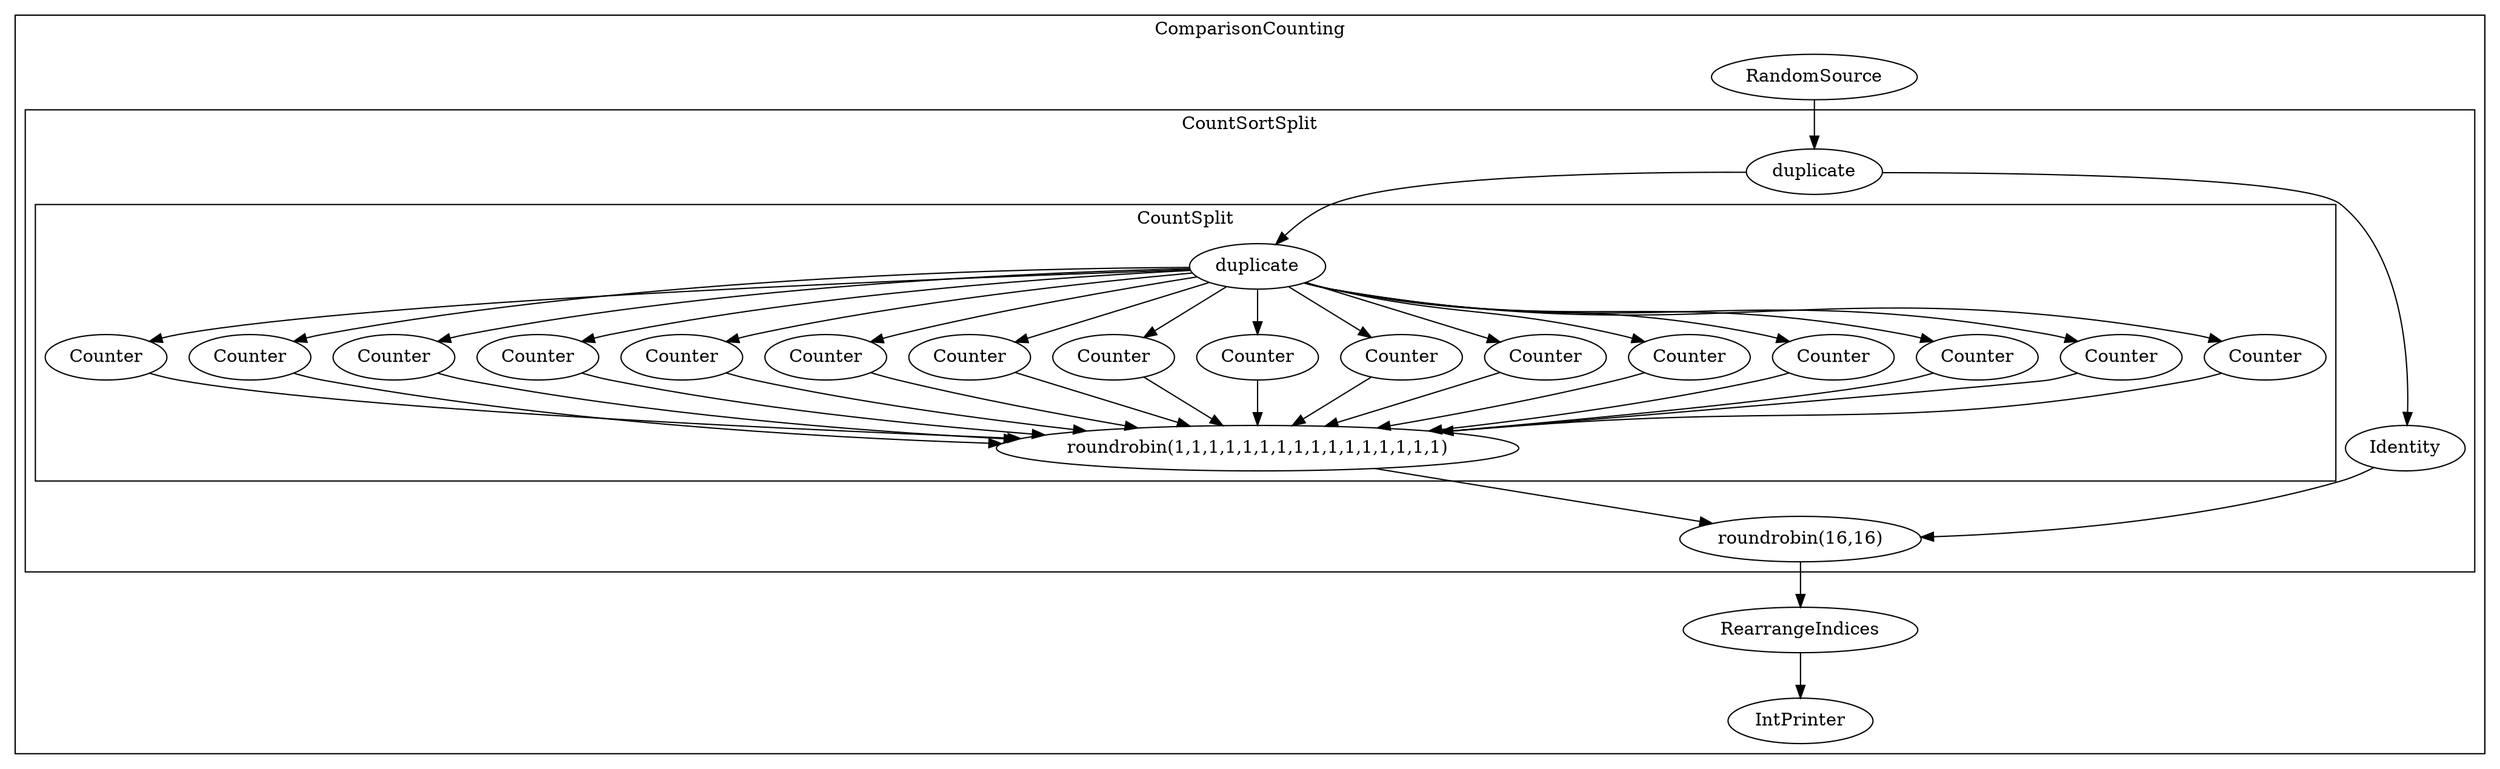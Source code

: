 digraph streamit {
subgraph cluster_node1 {
 label="ComparisonCounting";
node2 [ label="RandomSource" ]
subgraph cluster_node3 {
 label="CountSortSplit";
node4 [ label="duplicate" ]
node5 [ label="roundrobin(16,16)" ]
subgraph cluster_node6 {
 label="CountSplit";
node7 [ label="duplicate" ]
node8 [ label="roundrobin(1,1,1,1,1,1,1,1,1,1,1,1,1,1,1,1)" ]
node9 [ label="Counter" ]
node7 -> node9
node9 -> node8
node10 [ label="Counter" ]
node7 -> node10
node10 -> node8
node11 [ label="Counter" ]
node7 -> node11
node11 -> node8
node12 [ label="Counter" ]
node7 -> node12
node12 -> node8
node13 [ label="Counter" ]
node7 -> node13
node13 -> node8
node14 [ label="Counter" ]
node7 -> node14
node14 -> node8
node15 [ label="Counter" ]
node7 -> node15
node15 -> node8
node16 [ label="Counter" ]
node7 -> node16
node16 -> node8
node17 [ label="Counter" ]
node7 -> node17
node17 -> node8
node18 [ label="Counter" ]
node7 -> node18
node18 -> node8
node19 [ label="Counter" ]
node7 -> node19
node19 -> node8
node20 [ label="Counter" ]
node7 -> node20
node20 -> node8
node21 [ label="Counter" ]
node7 -> node21
node21 -> node8
node22 [ label="Counter" ]
node7 -> node22
node22 -> node8
node23 [ label="Counter" ]
node7 -> node23
node23 -> node8
node24 [ label="Counter" ]
node7 -> node24
node24 -> node8
}
node4 -> node7
node8 -> node5
node25 [ label="Identity" ]
node4 -> node25
node25 -> node5
}
node2 -> node4
node26 [ label="RearrangeIndices" ]
node5 -> node26
node27 [ label="IntPrinter" ]
node26 -> node27
}
}

